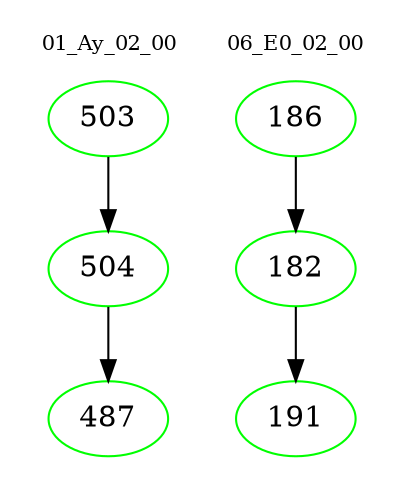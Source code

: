 digraph{
subgraph cluster_0 {
color = white
label = "01_Ay_02_00";
fontsize=10;
T0_503 [label="503", color="green"]
T0_503 -> T0_504 [color="black"]
T0_504 [label="504", color="green"]
T0_504 -> T0_487 [color="black"]
T0_487 [label="487", color="green"]
}
subgraph cluster_1 {
color = white
label = "06_E0_02_00";
fontsize=10;
T1_186 [label="186", color="green"]
T1_186 -> T1_182 [color="black"]
T1_182 [label="182", color="green"]
T1_182 -> T1_191 [color="black"]
T1_191 [label="191", color="green"]
}
}
